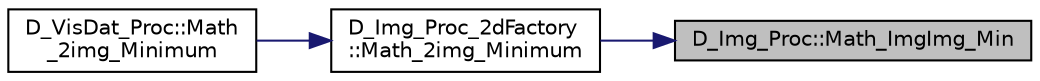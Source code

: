 digraph "D_Img_Proc::Math_ImgImg_Min"
{
 // LATEX_PDF_SIZE
  edge [fontname="Helvetica",fontsize="10",labelfontname="Helvetica",labelfontsize="10"];
  node [fontname="Helvetica",fontsize="10",shape=record];
  rankdir="RL";
  Node1 [label="D_Img_Proc::Math_ImgImg_Min",height=0.2,width=0.4,color="black", fillcolor="grey75", style="filled", fontcolor="black",tooltip=" "];
  Node1 -> Node2 [dir="back",color="midnightblue",fontsize="10",style="solid",fontname="Helvetica"];
  Node2 [label="D_Img_Proc_2dFactory\l::Math_2img_Minimum",height=0.2,width=0.4,color="black", fillcolor="white", style="filled",URL="$class_d___img___proc__2d_factory.html#a1820792ac164ac29bb41c07ff528e110",tooltip=" "];
  Node2 -> Node3 [dir="back",color="midnightblue",fontsize="10",style="solid",fontname="Helvetica"];
  Node3 [label="D_VisDat_Proc::Math\l_2img_Minimum",height=0.2,width=0.4,color="black", fillcolor="white", style="filled",URL="$class_d___vis_dat___proc.html#af30e991e2a67739c7212946443cbdf62",tooltip=" "];
}
